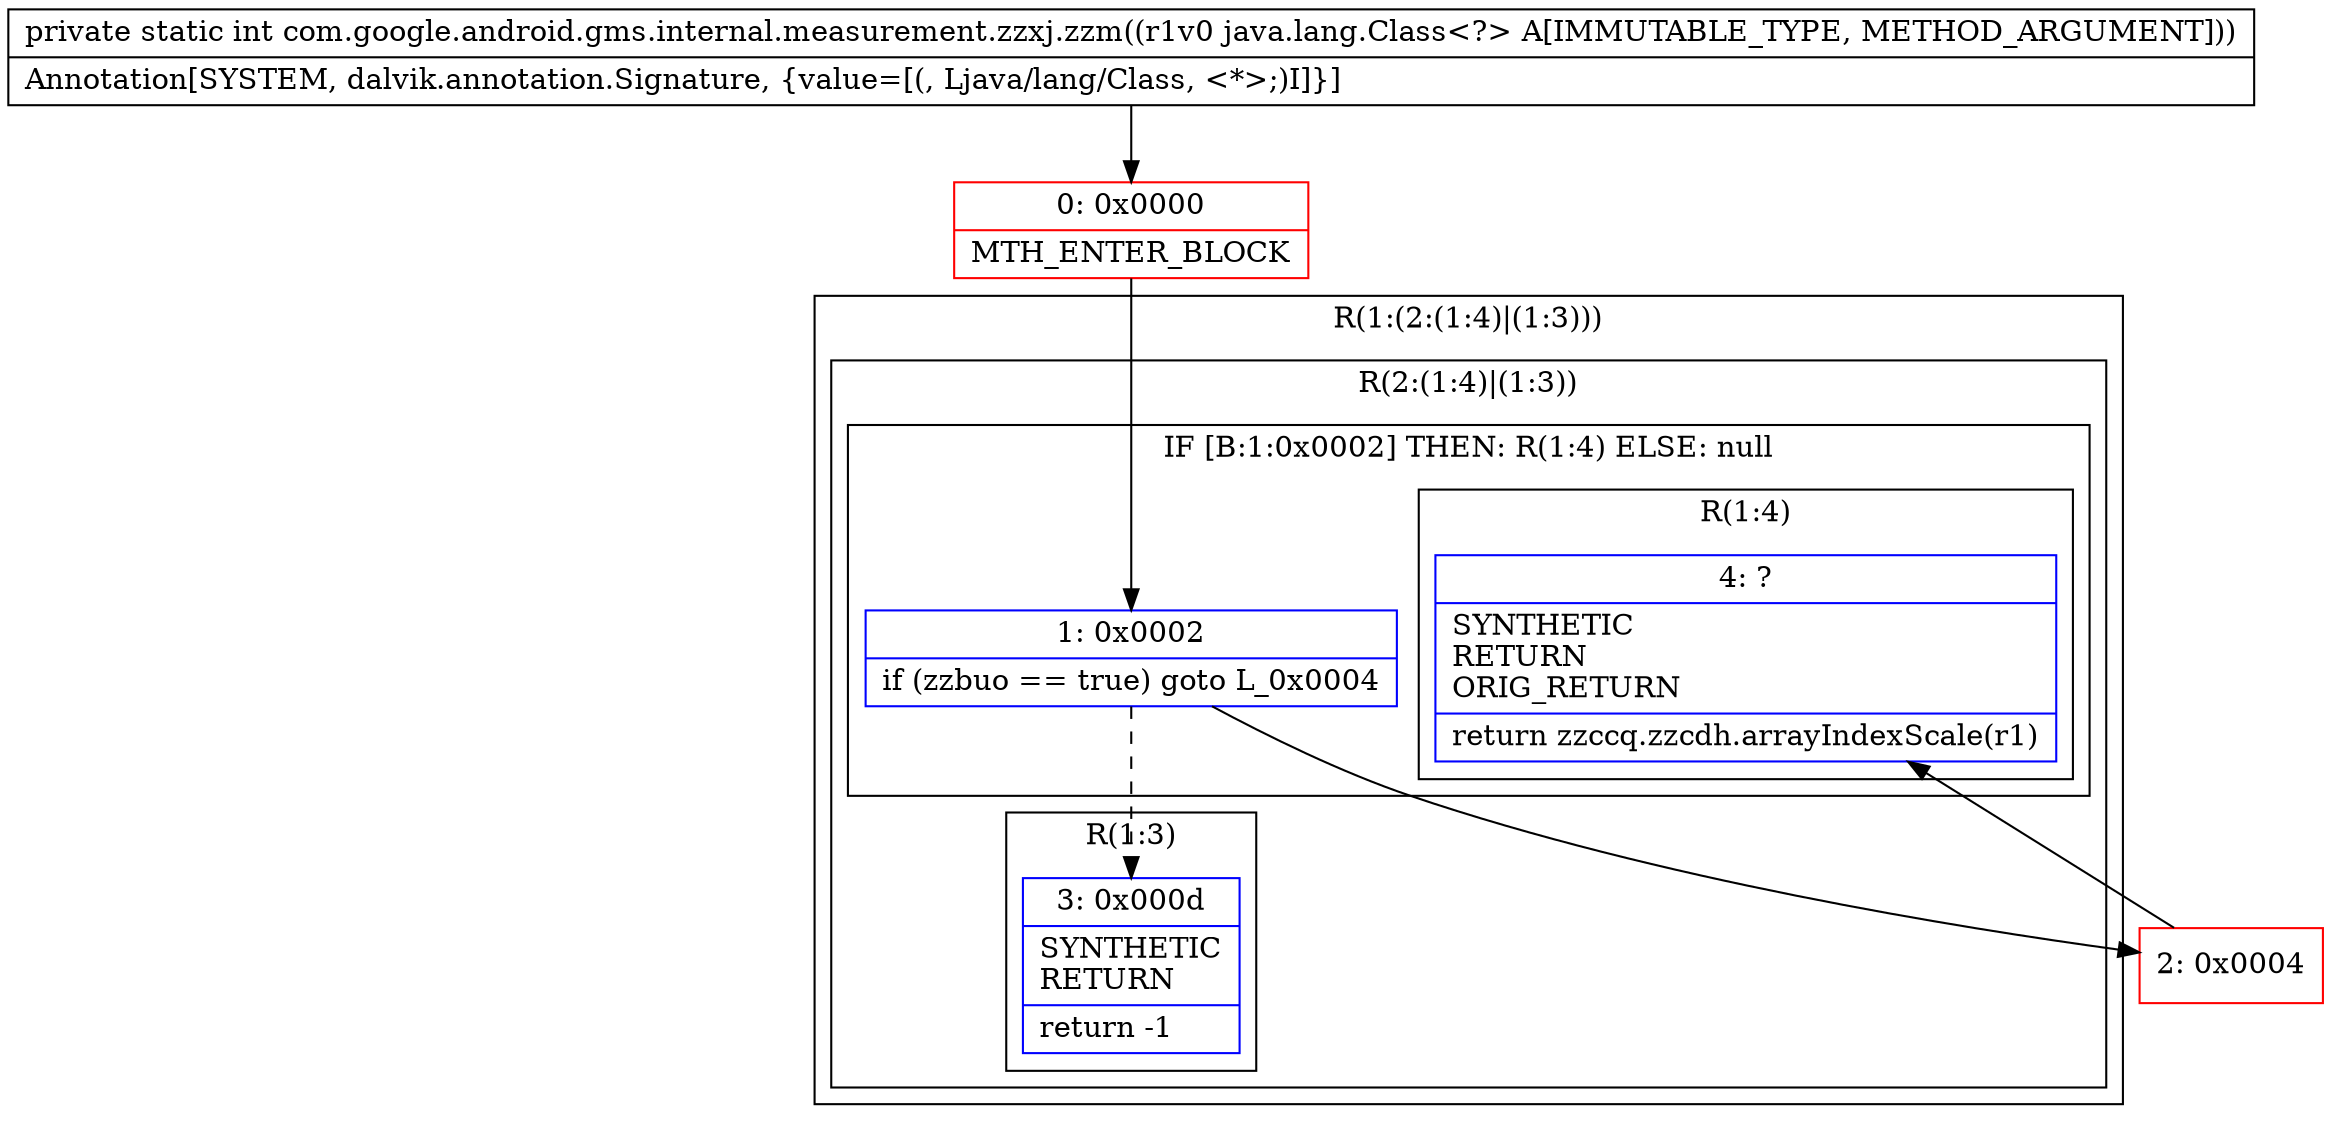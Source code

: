 digraph "CFG forcom.google.android.gms.internal.measurement.zzxj.zzm(Ljava\/lang\/Class;)I" {
subgraph cluster_Region_1900739718 {
label = "R(1:(2:(1:4)|(1:3)))";
node [shape=record,color=blue];
subgraph cluster_Region_1439839713 {
label = "R(2:(1:4)|(1:3))";
node [shape=record,color=blue];
subgraph cluster_IfRegion_1281090776 {
label = "IF [B:1:0x0002] THEN: R(1:4) ELSE: null";
node [shape=record,color=blue];
Node_1 [shape=record,label="{1\:\ 0x0002|if (zzbuo == true) goto L_0x0004\l}"];
subgraph cluster_Region_1059338743 {
label = "R(1:4)";
node [shape=record,color=blue];
Node_4 [shape=record,label="{4\:\ ?|SYNTHETIC\lRETURN\lORIG_RETURN\l|return zzccq.zzcdh.arrayIndexScale(r1)\l}"];
}
}
subgraph cluster_Region_422337625 {
label = "R(1:3)";
node [shape=record,color=blue];
Node_3 [shape=record,label="{3\:\ 0x000d|SYNTHETIC\lRETURN\l|return \-1\l}"];
}
}
}
Node_0 [shape=record,color=red,label="{0\:\ 0x0000|MTH_ENTER_BLOCK\l}"];
Node_2 [shape=record,color=red,label="{2\:\ 0x0004}"];
MethodNode[shape=record,label="{private static int com.google.android.gms.internal.measurement.zzxj.zzm((r1v0 java.lang.Class\<?\> A[IMMUTABLE_TYPE, METHOD_ARGUMENT]))  | Annotation[SYSTEM, dalvik.annotation.Signature, \{value=[(, Ljava\/lang\/Class, \<*\>;)I]\}]\l}"];
MethodNode -> Node_0;
Node_1 -> Node_2;
Node_1 -> Node_3[style=dashed];
Node_0 -> Node_1;
Node_2 -> Node_4;
}

